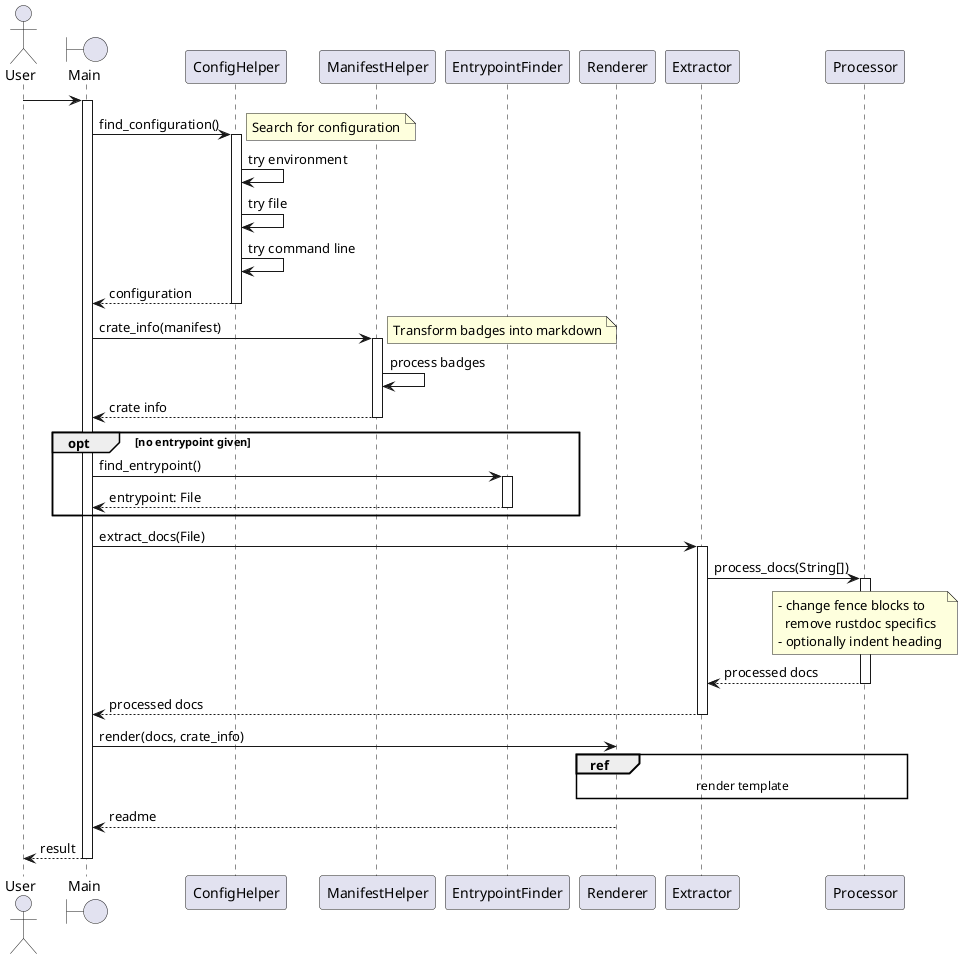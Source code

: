 @startuml flow

actor User
boundary Main
participant ConfigHelper
participant ManifestHelper
participant EntrypointFinder
participant Renderer
participant Extractor
participant Processor

User -> Main
activate Main

Main -> ConfigHelper: find_configuration()
activate ConfigHelper
note right: Search for configuration

ConfigHelper -> ConfigHelper: try environment
ConfigHelper -> ConfigHelper: try file
ConfigHelper -> ConfigHelper: try command line

Main <-- ConfigHelper: configuration
deactivate ConfigHelper

Main -> ManifestHelper: crate_info(manifest)
activate ManifestHelper
note right: Transform badges into markdown

ManifestHelper -> ManifestHelper: process badges

Main <-- ManifestHelper: crate info
deactivate ManifestHelper

opt no entrypoint given
    Main -> EntrypointFinder: find_entrypoint()
    activate EntrypointFinder
    Main <-- EntrypointFinder: entrypoint: File
    deactivate EntrypointFinder
end

Main -> Extractor: extract_docs(File)
activate Extractor

Extractor -> Processor: process_docs(String[])
note over Processor
    - change fence blocks to
      remove rustdoc specifics
    - optionally indent heading
end note
activate Processor

Extractor <-- Processor: processed docs
deactivate Processor

Main <-- Extractor: processed docs
deactivate Extractor

Main -> Renderer: render(docs, crate_info)
ref over Renderer, Extractor, Processor: render template
Main <-- Renderer: readme

User <-- Main: result

deactivate Main

@enduml

@startuml render

participant Renderer
participant Extractor
participant Processor

[-> Renderer: render(docs, crate_info)
activate Renderer

alt without template
    Renderer -> Renderer: add crate info
    note left
        Add title
        Add badges
        Add license
    end note
else using template
    Renderer -> Renderer: process\nsubstitutions
    Renderer -> Renderer: process\ninclusions
    activate Renderer

    loop included files
        note left of Renderer
            Include doc string
            from other files
        end note
        Renderer -> Extractor: extract_docs(file)
        activate Extractor
        Extractor -> Processor: process_docs(docs)
        activate Processor
        Extractor <-- Processor: processed docs
        deactivate Processor
        Renderer <-- Extractor: extracted docs
        deactivate Extractor
        Renderer -> Renderer: include docs
    end
    |||
    deactivate Renderer
    |||
end

[<-- Renderer: rendered readme
deactivate Renderer

@enduml